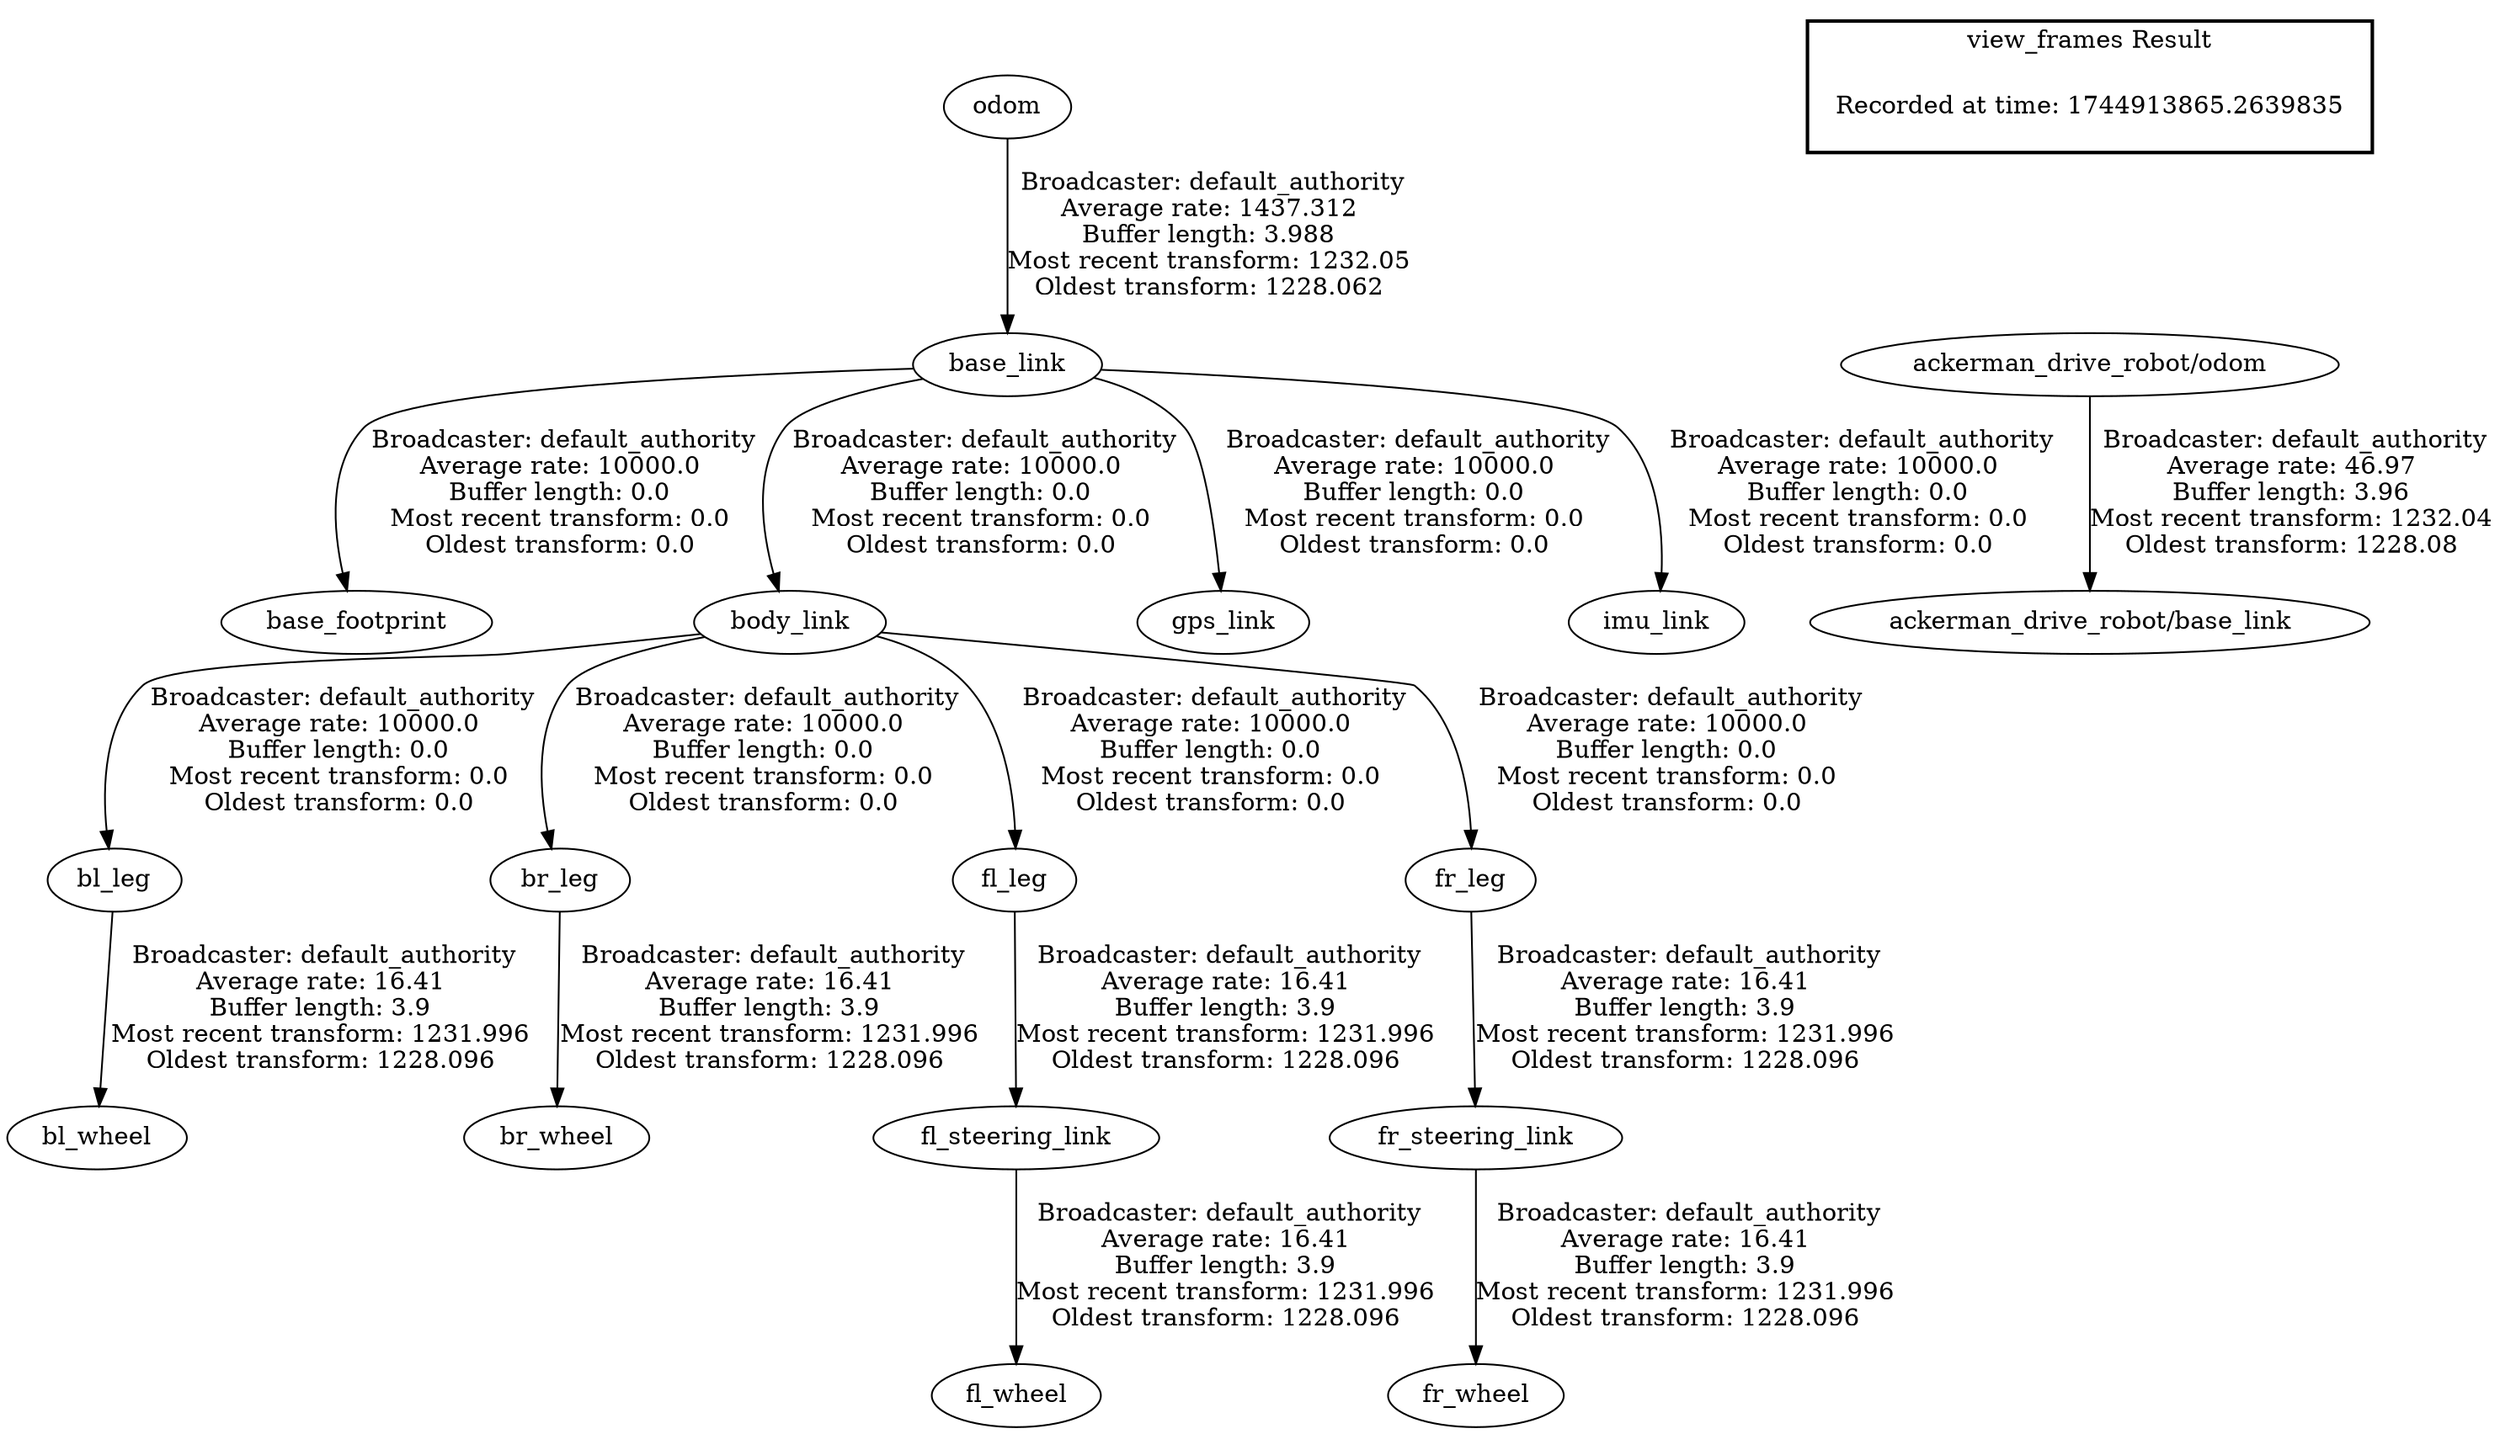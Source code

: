 digraph G {
"odom" -> "base_link"[label=" Broadcaster: default_authority\nAverage rate: 1437.312\nBuffer length: 3.988\nMost recent transform: 1232.05\nOldest transform: 1228.062\n"];
"base_link" -> "base_footprint"[label=" Broadcaster: default_authority\nAverage rate: 10000.0\nBuffer length: 0.0\nMost recent transform: 0.0\nOldest transform: 0.0\n"];
"body_link" -> "bl_leg"[label=" Broadcaster: default_authority\nAverage rate: 10000.0\nBuffer length: 0.0\nMost recent transform: 0.0\nOldest transform: 0.0\n"];
"base_link" -> "body_link"[label=" Broadcaster: default_authority\nAverage rate: 10000.0\nBuffer length: 0.0\nMost recent transform: 0.0\nOldest transform: 0.0\n"];
"body_link" -> "br_leg"[label=" Broadcaster: default_authority\nAverage rate: 10000.0\nBuffer length: 0.0\nMost recent transform: 0.0\nOldest transform: 0.0\n"];
"body_link" -> "fl_leg"[label=" Broadcaster: default_authority\nAverage rate: 10000.0\nBuffer length: 0.0\nMost recent transform: 0.0\nOldest transform: 0.0\n"];
"body_link" -> "fr_leg"[label=" Broadcaster: default_authority\nAverage rate: 10000.0\nBuffer length: 0.0\nMost recent transform: 0.0\nOldest transform: 0.0\n"];
"base_link" -> "gps_link"[label=" Broadcaster: default_authority\nAverage rate: 10000.0\nBuffer length: 0.0\nMost recent transform: 0.0\nOldest transform: 0.0\n"];
"base_link" -> "imu_link"[label=" Broadcaster: default_authority\nAverage rate: 10000.0\nBuffer length: 0.0\nMost recent transform: 0.0\nOldest transform: 0.0\n"];
"ackerman_drive_robot/odom" -> "ackerman_drive_robot/base_link"[label=" Broadcaster: default_authority\nAverage rate: 46.97\nBuffer length: 3.96\nMost recent transform: 1232.04\nOldest transform: 1228.08\n"];
"bl_leg" -> "bl_wheel"[label=" Broadcaster: default_authority\nAverage rate: 16.41\nBuffer length: 3.9\nMost recent transform: 1231.996\nOldest transform: 1228.096\n"];
"br_leg" -> "br_wheel"[label=" Broadcaster: default_authority\nAverage rate: 16.41\nBuffer length: 3.9\nMost recent transform: 1231.996\nOldest transform: 1228.096\n"];
"fl_leg" -> "fl_steering_link"[label=" Broadcaster: default_authority\nAverage rate: 16.41\nBuffer length: 3.9\nMost recent transform: 1231.996\nOldest transform: 1228.096\n"];
"fl_steering_link" -> "fl_wheel"[label=" Broadcaster: default_authority\nAverage rate: 16.41\nBuffer length: 3.9\nMost recent transform: 1231.996\nOldest transform: 1228.096\n"];
"fr_leg" -> "fr_steering_link"[label=" Broadcaster: default_authority\nAverage rate: 16.41\nBuffer length: 3.9\nMost recent transform: 1231.996\nOldest transform: 1228.096\n"];
"fr_steering_link" -> "fr_wheel"[label=" Broadcaster: default_authority\nAverage rate: 16.41\nBuffer length: 3.9\nMost recent transform: 1231.996\nOldest transform: 1228.096\n"];
edge [style=invis];
 subgraph cluster_legend { style=bold; color=black; label ="view_frames Result";
"Recorded at time: 1744913865.2639835"[ shape=plaintext ] ;
}->"ackerman_drive_robot/odom";
}